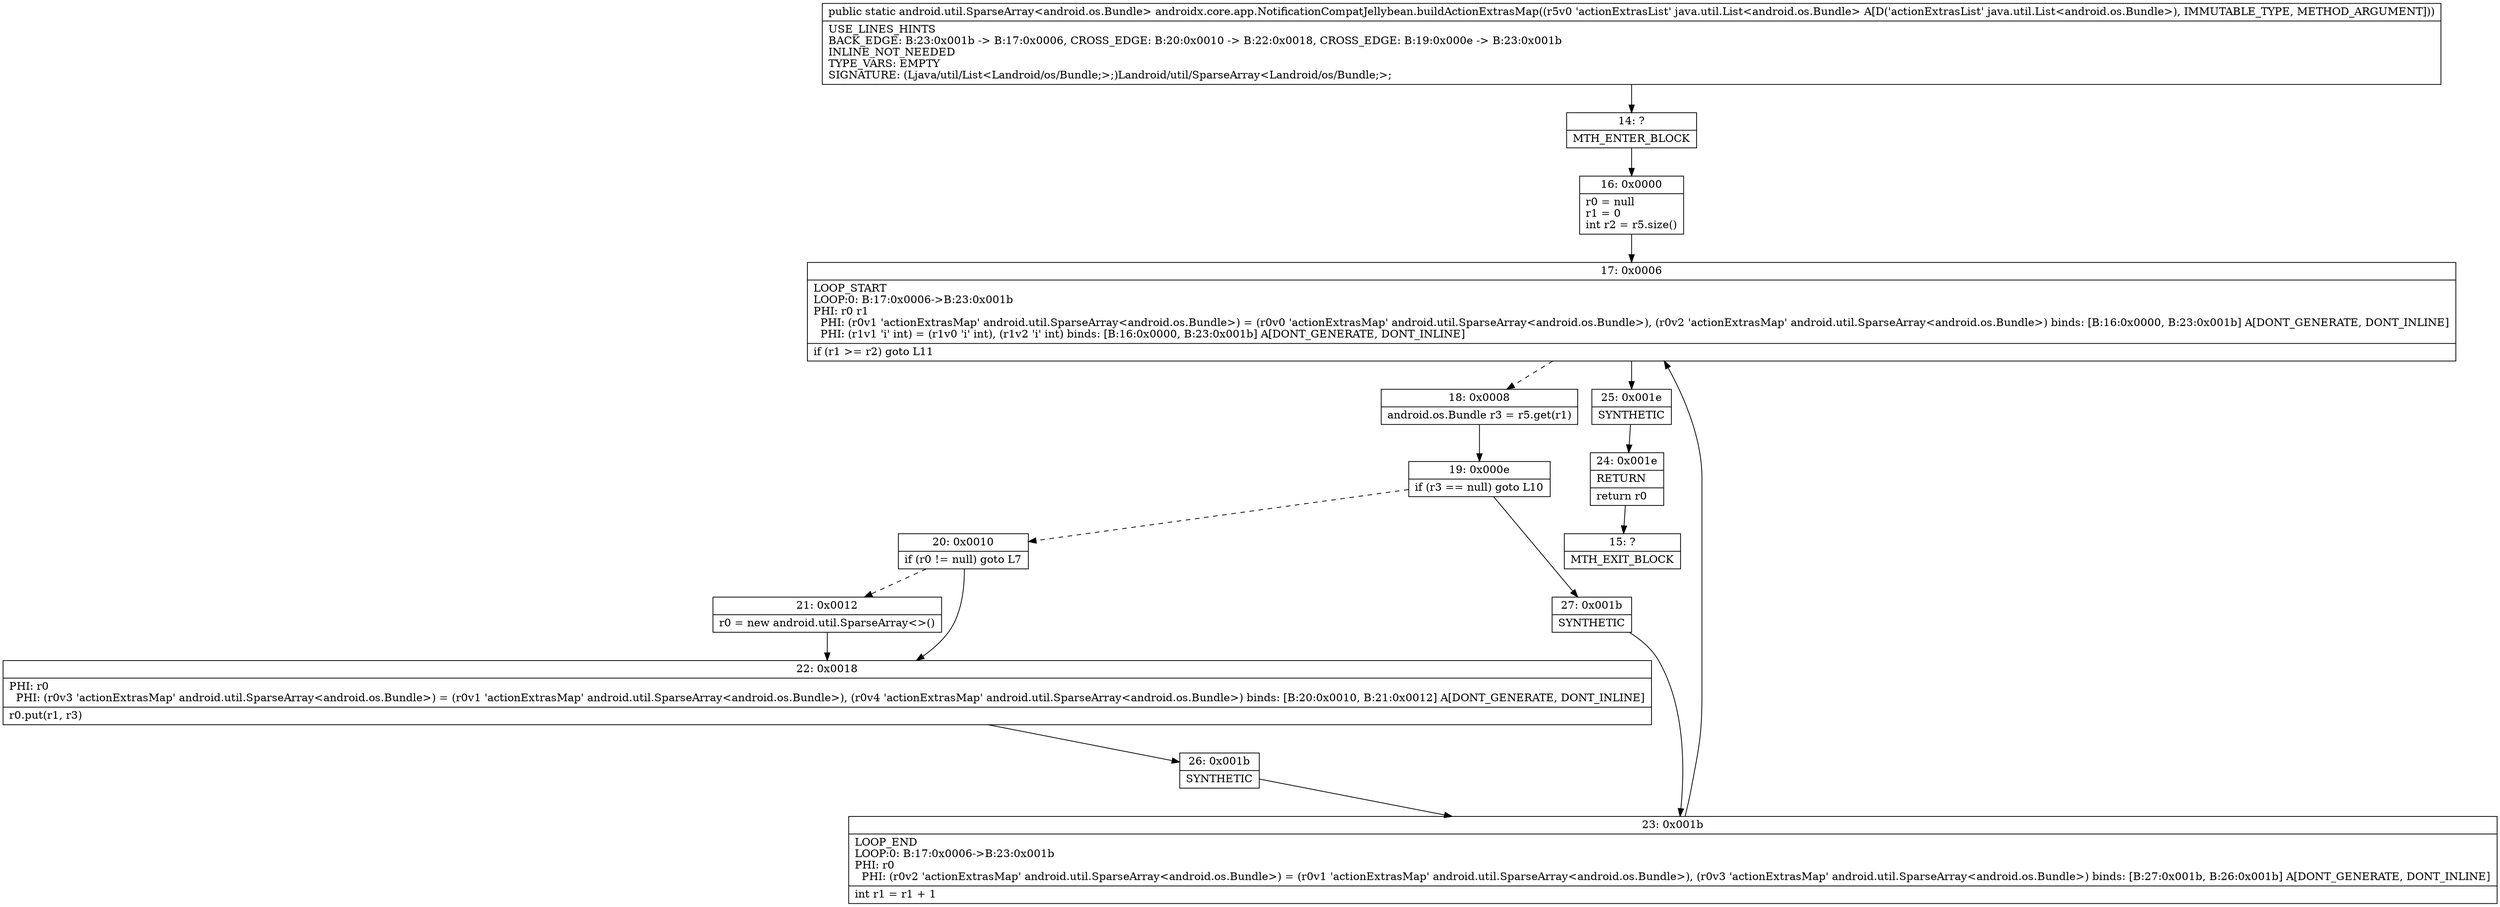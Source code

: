 digraph "CFG forandroidx.core.app.NotificationCompatJellybean.buildActionExtrasMap(Ljava\/util\/List;)Landroid\/util\/SparseArray;" {
Node_14 [shape=record,label="{14\:\ ?|MTH_ENTER_BLOCK\l}"];
Node_16 [shape=record,label="{16\:\ 0x0000|r0 = null\lr1 = 0\lint r2 = r5.size()\l}"];
Node_17 [shape=record,label="{17\:\ 0x0006|LOOP_START\lLOOP:0: B:17:0x0006\-\>B:23:0x001b\lPHI: r0 r1 \l  PHI: (r0v1 'actionExtrasMap' android.util.SparseArray\<android.os.Bundle\>) = (r0v0 'actionExtrasMap' android.util.SparseArray\<android.os.Bundle\>), (r0v2 'actionExtrasMap' android.util.SparseArray\<android.os.Bundle\>) binds: [B:16:0x0000, B:23:0x001b] A[DONT_GENERATE, DONT_INLINE]\l  PHI: (r1v1 'i' int) = (r1v0 'i' int), (r1v2 'i' int) binds: [B:16:0x0000, B:23:0x001b] A[DONT_GENERATE, DONT_INLINE]\l|if (r1 \>= r2) goto L11\l}"];
Node_18 [shape=record,label="{18\:\ 0x0008|android.os.Bundle r3 = r5.get(r1)\l}"];
Node_19 [shape=record,label="{19\:\ 0x000e|if (r3 == null) goto L10\l}"];
Node_20 [shape=record,label="{20\:\ 0x0010|if (r0 != null) goto L7\l}"];
Node_21 [shape=record,label="{21\:\ 0x0012|r0 = new android.util.SparseArray\<\>()\l}"];
Node_22 [shape=record,label="{22\:\ 0x0018|PHI: r0 \l  PHI: (r0v3 'actionExtrasMap' android.util.SparseArray\<android.os.Bundle\>) = (r0v1 'actionExtrasMap' android.util.SparseArray\<android.os.Bundle\>), (r0v4 'actionExtrasMap' android.util.SparseArray\<android.os.Bundle\>) binds: [B:20:0x0010, B:21:0x0012] A[DONT_GENERATE, DONT_INLINE]\l|r0.put(r1, r3)\l}"];
Node_26 [shape=record,label="{26\:\ 0x001b|SYNTHETIC\l}"];
Node_23 [shape=record,label="{23\:\ 0x001b|LOOP_END\lLOOP:0: B:17:0x0006\-\>B:23:0x001b\lPHI: r0 \l  PHI: (r0v2 'actionExtrasMap' android.util.SparseArray\<android.os.Bundle\>) = (r0v1 'actionExtrasMap' android.util.SparseArray\<android.os.Bundle\>), (r0v3 'actionExtrasMap' android.util.SparseArray\<android.os.Bundle\>) binds: [B:27:0x001b, B:26:0x001b] A[DONT_GENERATE, DONT_INLINE]\l|int r1 = r1 + 1\l}"];
Node_27 [shape=record,label="{27\:\ 0x001b|SYNTHETIC\l}"];
Node_25 [shape=record,label="{25\:\ 0x001e|SYNTHETIC\l}"];
Node_24 [shape=record,label="{24\:\ 0x001e|RETURN\l|return r0\l}"];
Node_15 [shape=record,label="{15\:\ ?|MTH_EXIT_BLOCK\l}"];
MethodNode[shape=record,label="{public static android.util.SparseArray\<android.os.Bundle\> androidx.core.app.NotificationCompatJellybean.buildActionExtrasMap((r5v0 'actionExtrasList' java.util.List\<android.os.Bundle\> A[D('actionExtrasList' java.util.List\<android.os.Bundle\>), IMMUTABLE_TYPE, METHOD_ARGUMENT]))  | USE_LINES_HINTS\lBACK_EDGE: B:23:0x001b \-\> B:17:0x0006, CROSS_EDGE: B:20:0x0010 \-\> B:22:0x0018, CROSS_EDGE: B:19:0x000e \-\> B:23:0x001b\lINLINE_NOT_NEEDED\lTYPE_VARS: EMPTY\lSIGNATURE: (Ljava\/util\/List\<Landroid\/os\/Bundle;\>;)Landroid\/util\/SparseArray\<Landroid\/os\/Bundle;\>;\l}"];
MethodNode -> Node_14;Node_14 -> Node_16;
Node_16 -> Node_17;
Node_17 -> Node_18[style=dashed];
Node_17 -> Node_25;
Node_18 -> Node_19;
Node_19 -> Node_20[style=dashed];
Node_19 -> Node_27;
Node_20 -> Node_21[style=dashed];
Node_20 -> Node_22;
Node_21 -> Node_22;
Node_22 -> Node_26;
Node_26 -> Node_23;
Node_23 -> Node_17;
Node_27 -> Node_23;
Node_25 -> Node_24;
Node_24 -> Node_15;
}

